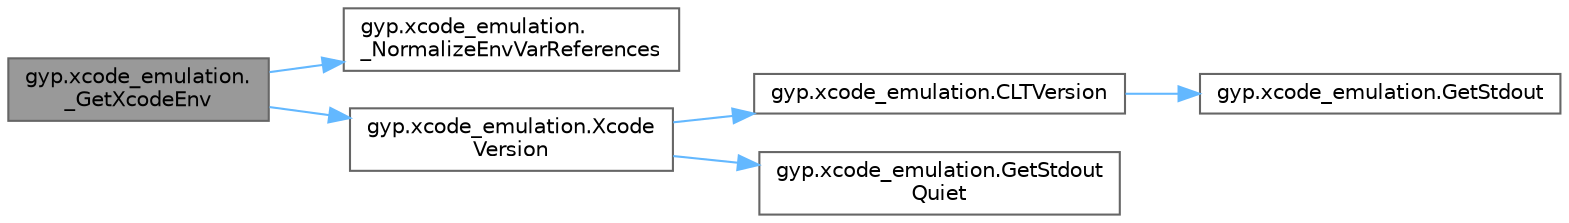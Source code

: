 digraph "gyp.xcode_emulation._GetXcodeEnv"
{
 // LATEX_PDF_SIZE
  bgcolor="transparent";
  edge [fontname=Helvetica,fontsize=10,labelfontname=Helvetica,labelfontsize=10];
  node [fontname=Helvetica,fontsize=10,shape=box,height=0.2,width=0.4];
  rankdir="LR";
  Node1 [id="Node000001",label="gyp.xcode_emulation.\l_GetXcodeEnv",height=0.2,width=0.4,color="gray40", fillcolor="grey60", style="filled", fontcolor="black",tooltip=" "];
  Node1 -> Node2 [id="edge1_Node000001_Node000002",color="steelblue1",style="solid",tooltip=" "];
  Node2 [id="Node000002",label="gyp.xcode_emulation.\l_NormalizeEnvVarReferences",height=0.2,width=0.4,color="grey40", fillcolor="white", style="filled",URL="$namespacegyp_1_1xcode__emulation.html#a35b0bce7d1ee0f80a4916f9ef62b99c8",tooltip=" "];
  Node1 -> Node3 [id="edge2_Node000001_Node000003",color="steelblue1",style="solid",tooltip=" "];
  Node3 [id="Node000003",label="gyp.xcode_emulation.Xcode\lVersion",height=0.2,width=0.4,color="grey40", fillcolor="white", style="filled",URL="$namespacegyp_1_1xcode__emulation.html#a1a72502b1aac015a0a76ecc2af66b973",tooltip=" "];
  Node3 -> Node4 [id="edge3_Node000003_Node000004",color="steelblue1",style="solid",tooltip=" "];
  Node4 [id="Node000004",label="gyp.xcode_emulation.CLTVersion",height=0.2,width=0.4,color="grey40", fillcolor="white", style="filled",URL="$namespacegyp_1_1xcode__emulation.html#a6181e86c098369dc23a157dcfd23853b",tooltip=" "];
  Node4 -> Node5 [id="edge4_Node000004_Node000005",color="steelblue1",style="solid",tooltip=" "];
  Node5 [id="Node000005",label="gyp.xcode_emulation.GetStdout",height=0.2,width=0.4,color="grey40", fillcolor="white", style="filled",URL="$namespacegyp_1_1xcode__emulation.html#aabad68c9d4c7da2ff4321c00e587657d",tooltip=" "];
  Node3 -> Node6 [id="edge5_Node000003_Node000006",color="steelblue1",style="solid",tooltip=" "];
  Node6 [id="Node000006",label="gyp.xcode_emulation.GetStdout\lQuiet",height=0.2,width=0.4,color="grey40", fillcolor="white", style="filled",URL="$namespacegyp_1_1xcode__emulation.html#a5b8393af614b0e40a6da0f9329f03957",tooltip=" "];
}
